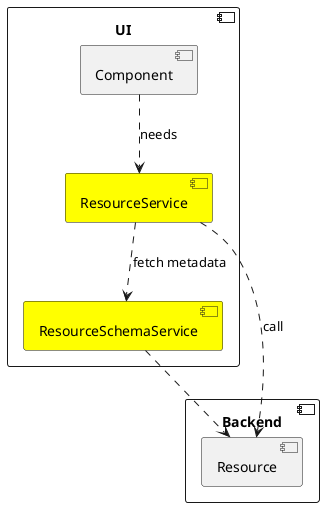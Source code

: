 @startuml
component UI {
    component Component
    component ResourceService #Yellow
    component ResourceSchemaService #Yellow

    Component ..> ResourceService : needs
    ResourceService ..> ResourceSchemaService : fetch metadata
}

component Backend {
    component Resource
}

ResourceService ..> Resource : call
ResourceSchemaService ..> Resource
@enduml